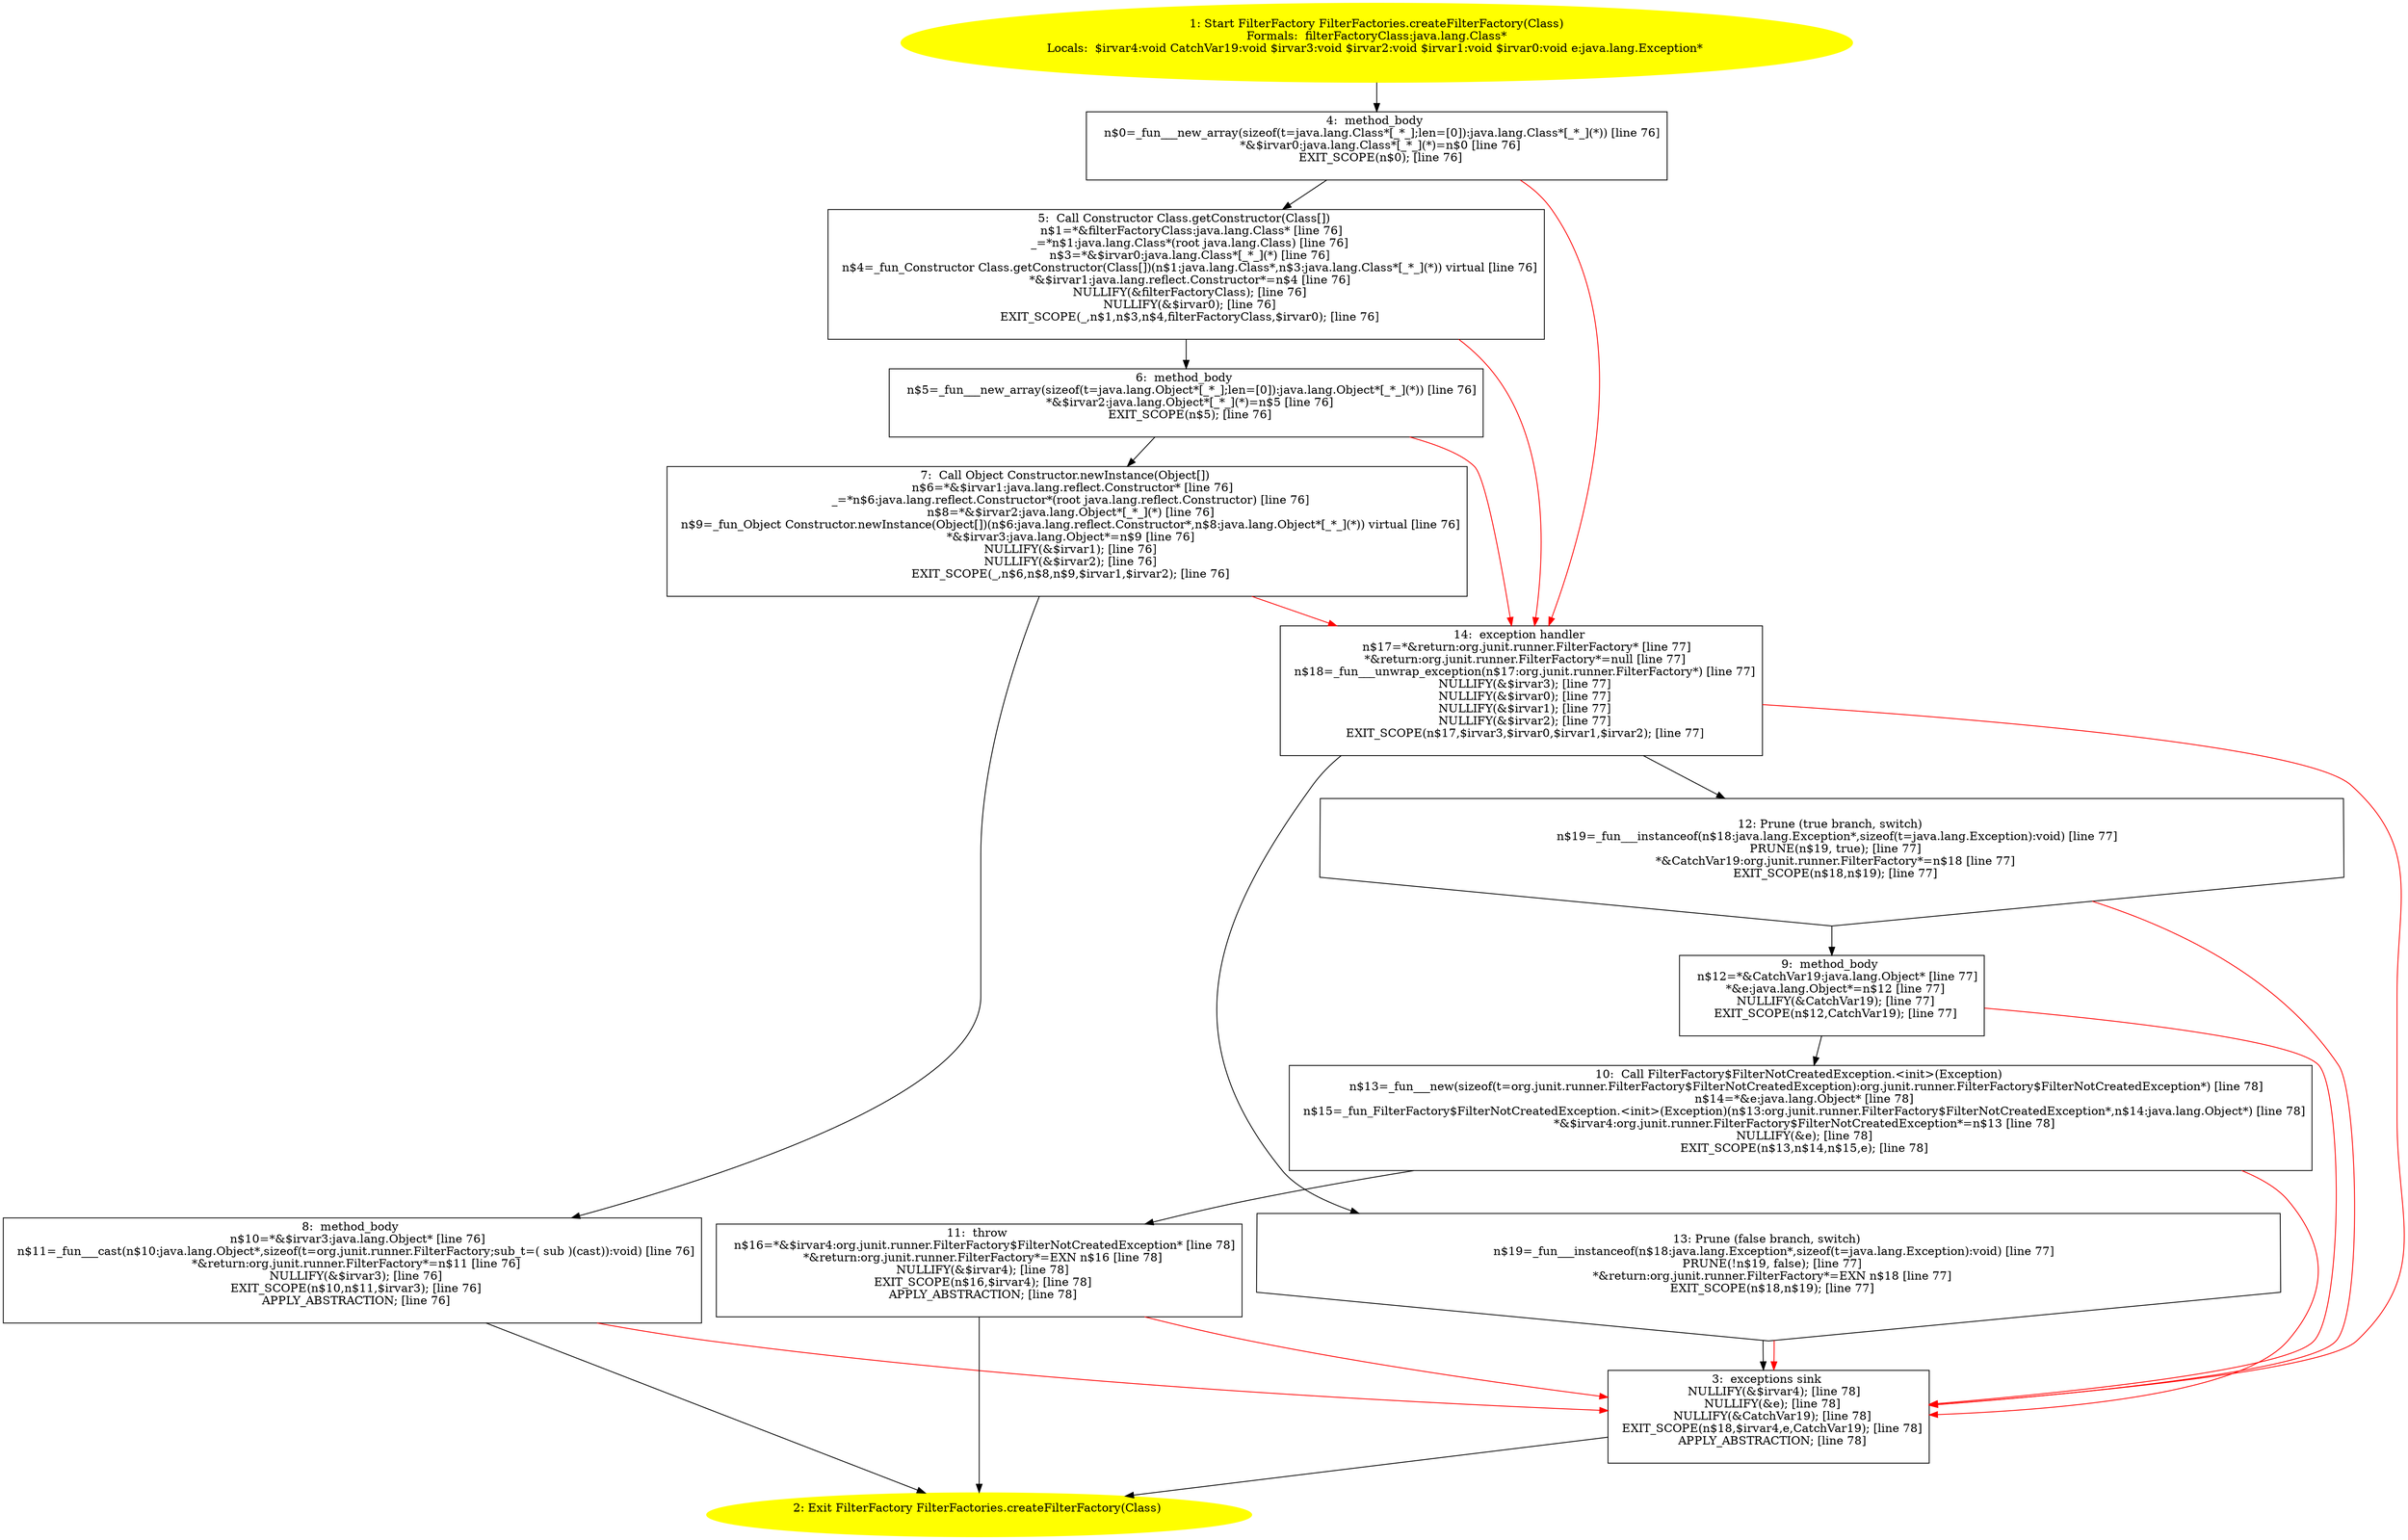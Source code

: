 /* @generated */
digraph cfg {
"org.junit.runner.FilterFactories.createFilterFactory(java.lang.Class):org.junit.runner.FilterFactory.b97930c002d577f7216ead426f549ee3_1" [label="1: Start FilterFactory FilterFactories.createFilterFactory(Class)\nFormals:  filterFactoryClass:java.lang.Class*\nLocals:  $irvar4:void CatchVar19:void $irvar3:void $irvar2:void $irvar1:void $irvar0:void e:java.lang.Exception* \n  " color=yellow style=filled]
	

	 "org.junit.runner.FilterFactories.createFilterFactory(java.lang.Class):org.junit.runner.FilterFactory.b97930c002d577f7216ead426f549ee3_1" -> "org.junit.runner.FilterFactories.createFilterFactory(java.lang.Class):org.junit.runner.FilterFactory.b97930c002d577f7216ead426f549ee3_4" ;
"org.junit.runner.FilterFactories.createFilterFactory(java.lang.Class):org.junit.runner.FilterFactory.b97930c002d577f7216ead426f549ee3_2" [label="2: Exit FilterFactory FilterFactories.createFilterFactory(Class) \n  " color=yellow style=filled]
	

"org.junit.runner.FilterFactories.createFilterFactory(java.lang.Class):org.junit.runner.FilterFactory.b97930c002d577f7216ead426f549ee3_3" [label="3:  exceptions sink \n   NULLIFY(&$irvar4); [line 78]\n  NULLIFY(&e); [line 78]\n  NULLIFY(&CatchVar19); [line 78]\n  EXIT_SCOPE(n$18,$irvar4,e,CatchVar19); [line 78]\n  APPLY_ABSTRACTION; [line 78]\n " shape="box"]
	

	 "org.junit.runner.FilterFactories.createFilterFactory(java.lang.Class):org.junit.runner.FilterFactory.b97930c002d577f7216ead426f549ee3_3" -> "org.junit.runner.FilterFactories.createFilterFactory(java.lang.Class):org.junit.runner.FilterFactory.b97930c002d577f7216ead426f549ee3_2" ;
"org.junit.runner.FilterFactories.createFilterFactory(java.lang.Class):org.junit.runner.FilterFactory.b97930c002d577f7216ead426f549ee3_4" [label="4:  method_body \n   n$0=_fun___new_array(sizeof(t=java.lang.Class*[_*_];len=[0]):java.lang.Class*[_*_](*)) [line 76]\n  *&$irvar0:java.lang.Class*[_*_](*)=n$0 [line 76]\n  EXIT_SCOPE(n$0); [line 76]\n " shape="box"]
	

	 "org.junit.runner.FilterFactories.createFilterFactory(java.lang.Class):org.junit.runner.FilterFactory.b97930c002d577f7216ead426f549ee3_4" -> "org.junit.runner.FilterFactories.createFilterFactory(java.lang.Class):org.junit.runner.FilterFactory.b97930c002d577f7216ead426f549ee3_5" ;
	 "org.junit.runner.FilterFactories.createFilterFactory(java.lang.Class):org.junit.runner.FilterFactory.b97930c002d577f7216ead426f549ee3_4" -> "org.junit.runner.FilterFactories.createFilterFactory(java.lang.Class):org.junit.runner.FilterFactory.b97930c002d577f7216ead426f549ee3_14" [color="red" ];
"org.junit.runner.FilterFactories.createFilterFactory(java.lang.Class):org.junit.runner.FilterFactory.b97930c002d577f7216ead426f549ee3_5" [label="5:  Call Constructor Class.getConstructor(Class[]) \n   n$1=*&filterFactoryClass:java.lang.Class* [line 76]\n  _=*n$1:java.lang.Class*(root java.lang.Class) [line 76]\n  n$3=*&$irvar0:java.lang.Class*[_*_](*) [line 76]\n  n$4=_fun_Constructor Class.getConstructor(Class[])(n$1:java.lang.Class*,n$3:java.lang.Class*[_*_](*)) virtual [line 76]\n  *&$irvar1:java.lang.reflect.Constructor*=n$4 [line 76]\n  NULLIFY(&filterFactoryClass); [line 76]\n  NULLIFY(&$irvar0); [line 76]\n  EXIT_SCOPE(_,n$1,n$3,n$4,filterFactoryClass,$irvar0); [line 76]\n " shape="box"]
	

	 "org.junit.runner.FilterFactories.createFilterFactory(java.lang.Class):org.junit.runner.FilterFactory.b97930c002d577f7216ead426f549ee3_5" -> "org.junit.runner.FilterFactories.createFilterFactory(java.lang.Class):org.junit.runner.FilterFactory.b97930c002d577f7216ead426f549ee3_6" ;
	 "org.junit.runner.FilterFactories.createFilterFactory(java.lang.Class):org.junit.runner.FilterFactory.b97930c002d577f7216ead426f549ee3_5" -> "org.junit.runner.FilterFactories.createFilterFactory(java.lang.Class):org.junit.runner.FilterFactory.b97930c002d577f7216ead426f549ee3_14" [color="red" ];
"org.junit.runner.FilterFactories.createFilterFactory(java.lang.Class):org.junit.runner.FilterFactory.b97930c002d577f7216ead426f549ee3_6" [label="6:  method_body \n   n$5=_fun___new_array(sizeof(t=java.lang.Object*[_*_];len=[0]):java.lang.Object*[_*_](*)) [line 76]\n  *&$irvar2:java.lang.Object*[_*_](*)=n$5 [line 76]\n  EXIT_SCOPE(n$5); [line 76]\n " shape="box"]
	

	 "org.junit.runner.FilterFactories.createFilterFactory(java.lang.Class):org.junit.runner.FilterFactory.b97930c002d577f7216ead426f549ee3_6" -> "org.junit.runner.FilterFactories.createFilterFactory(java.lang.Class):org.junit.runner.FilterFactory.b97930c002d577f7216ead426f549ee3_7" ;
	 "org.junit.runner.FilterFactories.createFilterFactory(java.lang.Class):org.junit.runner.FilterFactory.b97930c002d577f7216ead426f549ee3_6" -> "org.junit.runner.FilterFactories.createFilterFactory(java.lang.Class):org.junit.runner.FilterFactory.b97930c002d577f7216ead426f549ee3_14" [color="red" ];
"org.junit.runner.FilterFactories.createFilterFactory(java.lang.Class):org.junit.runner.FilterFactory.b97930c002d577f7216ead426f549ee3_7" [label="7:  Call Object Constructor.newInstance(Object[]) \n   n$6=*&$irvar1:java.lang.reflect.Constructor* [line 76]\n  _=*n$6:java.lang.reflect.Constructor*(root java.lang.reflect.Constructor) [line 76]\n  n$8=*&$irvar2:java.lang.Object*[_*_](*) [line 76]\n  n$9=_fun_Object Constructor.newInstance(Object[])(n$6:java.lang.reflect.Constructor*,n$8:java.lang.Object*[_*_](*)) virtual [line 76]\n  *&$irvar3:java.lang.Object*=n$9 [line 76]\n  NULLIFY(&$irvar1); [line 76]\n  NULLIFY(&$irvar2); [line 76]\n  EXIT_SCOPE(_,n$6,n$8,n$9,$irvar1,$irvar2); [line 76]\n " shape="box"]
	

	 "org.junit.runner.FilterFactories.createFilterFactory(java.lang.Class):org.junit.runner.FilterFactory.b97930c002d577f7216ead426f549ee3_7" -> "org.junit.runner.FilterFactories.createFilterFactory(java.lang.Class):org.junit.runner.FilterFactory.b97930c002d577f7216ead426f549ee3_8" ;
	 "org.junit.runner.FilterFactories.createFilterFactory(java.lang.Class):org.junit.runner.FilterFactory.b97930c002d577f7216ead426f549ee3_7" -> "org.junit.runner.FilterFactories.createFilterFactory(java.lang.Class):org.junit.runner.FilterFactory.b97930c002d577f7216ead426f549ee3_14" [color="red" ];
"org.junit.runner.FilterFactories.createFilterFactory(java.lang.Class):org.junit.runner.FilterFactory.b97930c002d577f7216ead426f549ee3_8" [label="8:  method_body \n   n$10=*&$irvar3:java.lang.Object* [line 76]\n  n$11=_fun___cast(n$10:java.lang.Object*,sizeof(t=org.junit.runner.FilterFactory;sub_t=( sub )(cast)):void) [line 76]\n  *&return:org.junit.runner.FilterFactory*=n$11 [line 76]\n  NULLIFY(&$irvar3); [line 76]\n  EXIT_SCOPE(n$10,n$11,$irvar3); [line 76]\n  APPLY_ABSTRACTION; [line 76]\n " shape="box"]
	

	 "org.junit.runner.FilterFactories.createFilterFactory(java.lang.Class):org.junit.runner.FilterFactory.b97930c002d577f7216ead426f549ee3_8" -> "org.junit.runner.FilterFactories.createFilterFactory(java.lang.Class):org.junit.runner.FilterFactory.b97930c002d577f7216ead426f549ee3_2" ;
	 "org.junit.runner.FilterFactories.createFilterFactory(java.lang.Class):org.junit.runner.FilterFactory.b97930c002d577f7216ead426f549ee3_8" -> "org.junit.runner.FilterFactories.createFilterFactory(java.lang.Class):org.junit.runner.FilterFactory.b97930c002d577f7216ead426f549ee3_3" [color="red" ];
"org.junit.runner.FilterFactories.createFilterFactory(java.lang.Class):org.junit.runner.FilterFactory.b97930c002d577f7216ead426f549ee3_9" [label="9:  method_body \n   n$12=*&CatchVar19:java.lang.Object* [line 77]\n  *&e:java.lang.Object*=n$12 [line 77]\n  NULLIFY(&CatchVar19); [line 77]\n  EXIT_SCOPE(n$12,CatchVar19); [line 77]\n " shape="box"]
	

	 "org.junit.runner.FilterFactories.createFilterFactory(java.lang.Class):org.junit.runner.FilterFactory.b97930c002d577f7216ead426f549ee3_9" -> "org.junit.runner.FilterFactories.createFilterFactory(java.lang.Class):org.junit.runner.FilterFactory.b97930c002d577f7216ead426f549ee3_10" ;
	 "org.junit.runner.FilterFactories.createFilterFactory(java.lang.Class):org.junit.runner.FilterFactory.b97930c002d577f7216ead426f549ee3_9" -> "org.junit.runner.FilterFactories.createFilterFactory(java.lang.Class):org.junit.runner.FilterFactory.b97930c002d577f7216ead426f549ee3_3" [color="red" ];
"org.junit.runner.FilterFactories.createFilterFactory(java.lang.Class):org.junit.runner.FilterFactory.b97930c002d577f7216ead426f549ee3_10" [label="10:  Call FilterFactory$FilterNotCreatedException.<init>(Exception) \n   n$13=_fun___new(sizeof(t=org.junit.runner.FilterFactory$FilterNotCreatedException):org.junit.runner.FilterFactory$FilterNotCreatedException*) [line 78]\n  n$14=*&e:java.lang.Object* [line 78]\n  n$15=_fun_FilterFactory$FilterNotCreatedException.<init>(Exception)(n$13:org.junit.runner.FilterFactory$FilterNotCreatedException*,n$14:java.lang.Object*) [line 78]\n  *&$irvar4:org.junit.runner.FilterFactory$FilterNotCreatedException*=n$13 [line 78]\n  NULLIFY(&e); [line 78]\n  EXIT_SCOPE(n$13,n$14,n$15,e); [line 78]\n " shape="box"]
	

	 "org.junit.runner.FilterFactories.createFilterFactory(java.lang.Class):org.junit.runner.FilterFactory.b97930c002d577f7216ead426f549ee3_10" -> "org.junit.runner.FilterFactories.createFilterFactory(java.lang.Class):org.junit.runner.FilterFactory.b97930c002d577f7216ead426f549ee3_11" ;
	 "org.junit.runner.FilterFactories.createFilterFactory(java.lang.Class):org.junit.runner.FilterFactory.b97930c002d577f7216ead426f549ee3_10" -> "org.junit.runner.FilterFactories.createFilterFactory(java.lang.Class):org.junit.runner.FilterFactory.b97930c002d577f7216ead426f549ee3_3" [color="red" ];
"org.junit.runner.FilterFactories.createFilterFactory(java.lang.Class):org.junit.runner.FilterFactory.b97930c002d577f7216ead426f549ee3_11" [label="11:  throw \n   n$16=*&$irvar4:org.junit.runner.FilterFactory$FilterNotCreatedException* [line 78]\n  *&return:org.junit.runner.FilterFactory*=EXN n$16 [line 78]\n  NULLIFY(&$irvar4); [line 78]\n  EXIT_SCOPE(n$16,$irvar4); [line 78]\n  APPLY_ABSTRACTION; [line 78]\n " shape="box"]
	

	 "org.junit.runner.FilterFactories.createFilterFactory(java.lang.Class):org.junit.runner.FilterFactory.b97930c002d577f7216ead426f549ee3_11" -> "org.junit.runner.FilterFactories.createFilterFactory(java.lang.Class):org.junit.runner.FilterFactory.b97930c002d577f7216ead426f549ee3_2" ;
	 "org.junit.runner.FilterFactories.createFilterFactory(java.lang.Class):org.junit.runner.FilterFactory.b97930c002d577f7216ead426f549ee3_11" -> "org.junit.runner.FilterFactories.createFilterFactory(java.lang.Class):org.junit.runner.FilterFactory.b97930c002d577f7216ead426f549ee3_3" [color="red" ];
"org.junit.runner.FilterFactories.createFilterFactory(java.lang.Class):org.junit.runner.FilterFactory.b97930c002d577f7216ead426f549ee3_12" [label="12: Prune (true branch, switch) \n   n$19=_fun___instanceof(n$18:java.lang.Exception*,sizeof(t=java.lang.Exception):void) [line 77]\n  PRUNE(n$19, true); [line 77]\n  *&CatchVar19:org.junit.runner.FilterFactory*=n$18 [line 77]\n  EXIT_SCOPE(n$18,n$19); [line 77]\n " shape="invhouse"]
	

	 "org.junit.runner.FilterFactories.createFilterFactory(java.lang.Class):org.junit.runner.FilterFactory.b97930c002d577f7216ead426f549ee3_12" -> "org.junit.runner.FilterFactories.createFilterFactory(java.lang.Class):org.junit.runner.FilterFactory.b97930c002d577f7216ead426f549ee3_9" ;
	 "org.junit.runner.FilterFactories.createFilterFactory(java.lang.Class):org.junit.runner.FilterFactory.b97930c002d577f7216ead426f549ee3_12" -> "org.junit.runner.FilterFactories.createFilterFactory(java.lang.Class):org.junit.runner.FilterFactory.b97930c002d577f7216ead426f549ee3_3" [color="red" ];
"org.junit.runner.FilterFactories.createFilterFactory(java.lang.Class):org.junit.runner.FilterFactory.b97930c002d577f7216ead426f549ee3_13" [label="13: Prune (false branch, switch) \n   n$19=_fun___instanceof(n$18:java.lang.Exception*,sizeof(t=java.lang.Exception):void) [line 77]\n  PRUNE(!n$19, false); [line 77]\n  *&return:org.junit.runner.FilterFactory*=EXN n$18 [line 77]\n  EXIT_SCOPE(n$18,n$19); [line 77]\n " shape="invhouse"]
	

	 "org.junit.runner.FilterFactories.createFilterFactory(java.lang.Class):org.junit.runner.FilterFactory.b97930c002d577f7216ead426f549ee3_13" -> "org.junit.runner.FilterFactories.createFilterFactory(java.lang.Class):org.junit.runner.FilterFactory.b97930c002d577f7216ead426f549ee3_3" ;
	 "org.junit.runner.FilterFactories.createFilterFactory(java.lang.Class):org.junit.runner.FilterFactory.b97930c002d577f7216ead426f549ee3_13" -> "org.junit.runner.FilterFactories.createFilterFactory(java.lang.Class):org.junit.runner.FilterFactory.b97930c002d577f7216ead426f549ee3_3" [color="red" ];
"org.junit.runner.FilterFactories.createFilterFactory(java.lang.Class):org.junit.runner.FilterFactory.b97930c002d577f7216ead426f549ee3_14" [label="14:  exception handler \n   n$17=*&return:org.junit.runner.FilterFactory* [line 77]\n  *&return:org.junit.runner.FilterFactory*=null [line 77]\n  n$18=_fun___unwrap_exception(n$17:org.junit.runner.FilterFactory*) [line 77]\n  NULLIFY(&$irvar3); [line 77]\n  NULLIFY(&$irvar0); [line 77]\n  NULLIFY(&$irvar1); [line 77]\n  NULLIFY(&$irvar2); [line 77]\n  EXIT_SCOPE(n$17,$irvar3,$irvar0,$irvar1,$irvar2); [line 77]\n " shape="box"]
	

	 "org.junit.runner.FilterFactories.createFilterFactory(java.lang.Class):org.junit.runner.FilterFactory.b97930c002d577f7216ead426f549ee3_14" -> "org.junit.runner.FilterFactories.createFilterFactory(java.lang.Class):org.junit.runner.FilterFactory.b97930c002d577f7216ead426f549ee3_12" ;
	 "org.junit.runner.FilterFactories.createFilterFactory(java.lang.Class):org.junit.runner.FilterFactory.b97930c002d577f7216ead426f549ee3_14" -> "org.junit.runner.FilterFactories.createFilterFactory(java.lang.Class):org.junit.runner.FilterFactory.b97930c002d577f7216ead426f549ee3_13" ;
	 "org.junit.runner.FilterFactories.createFilterFactory(java.lang.Class):org.junit.runner.FilterFactory.b97930c002d577f7216ead426f549ee3_14" -> "org.junit.runner.FilterFactories.createFilterFactory(java.lang.Class):org.junit.runner.FilterFactory.b97930c002d577f7216ead426f549ee3_3" [color="red" ];
}
